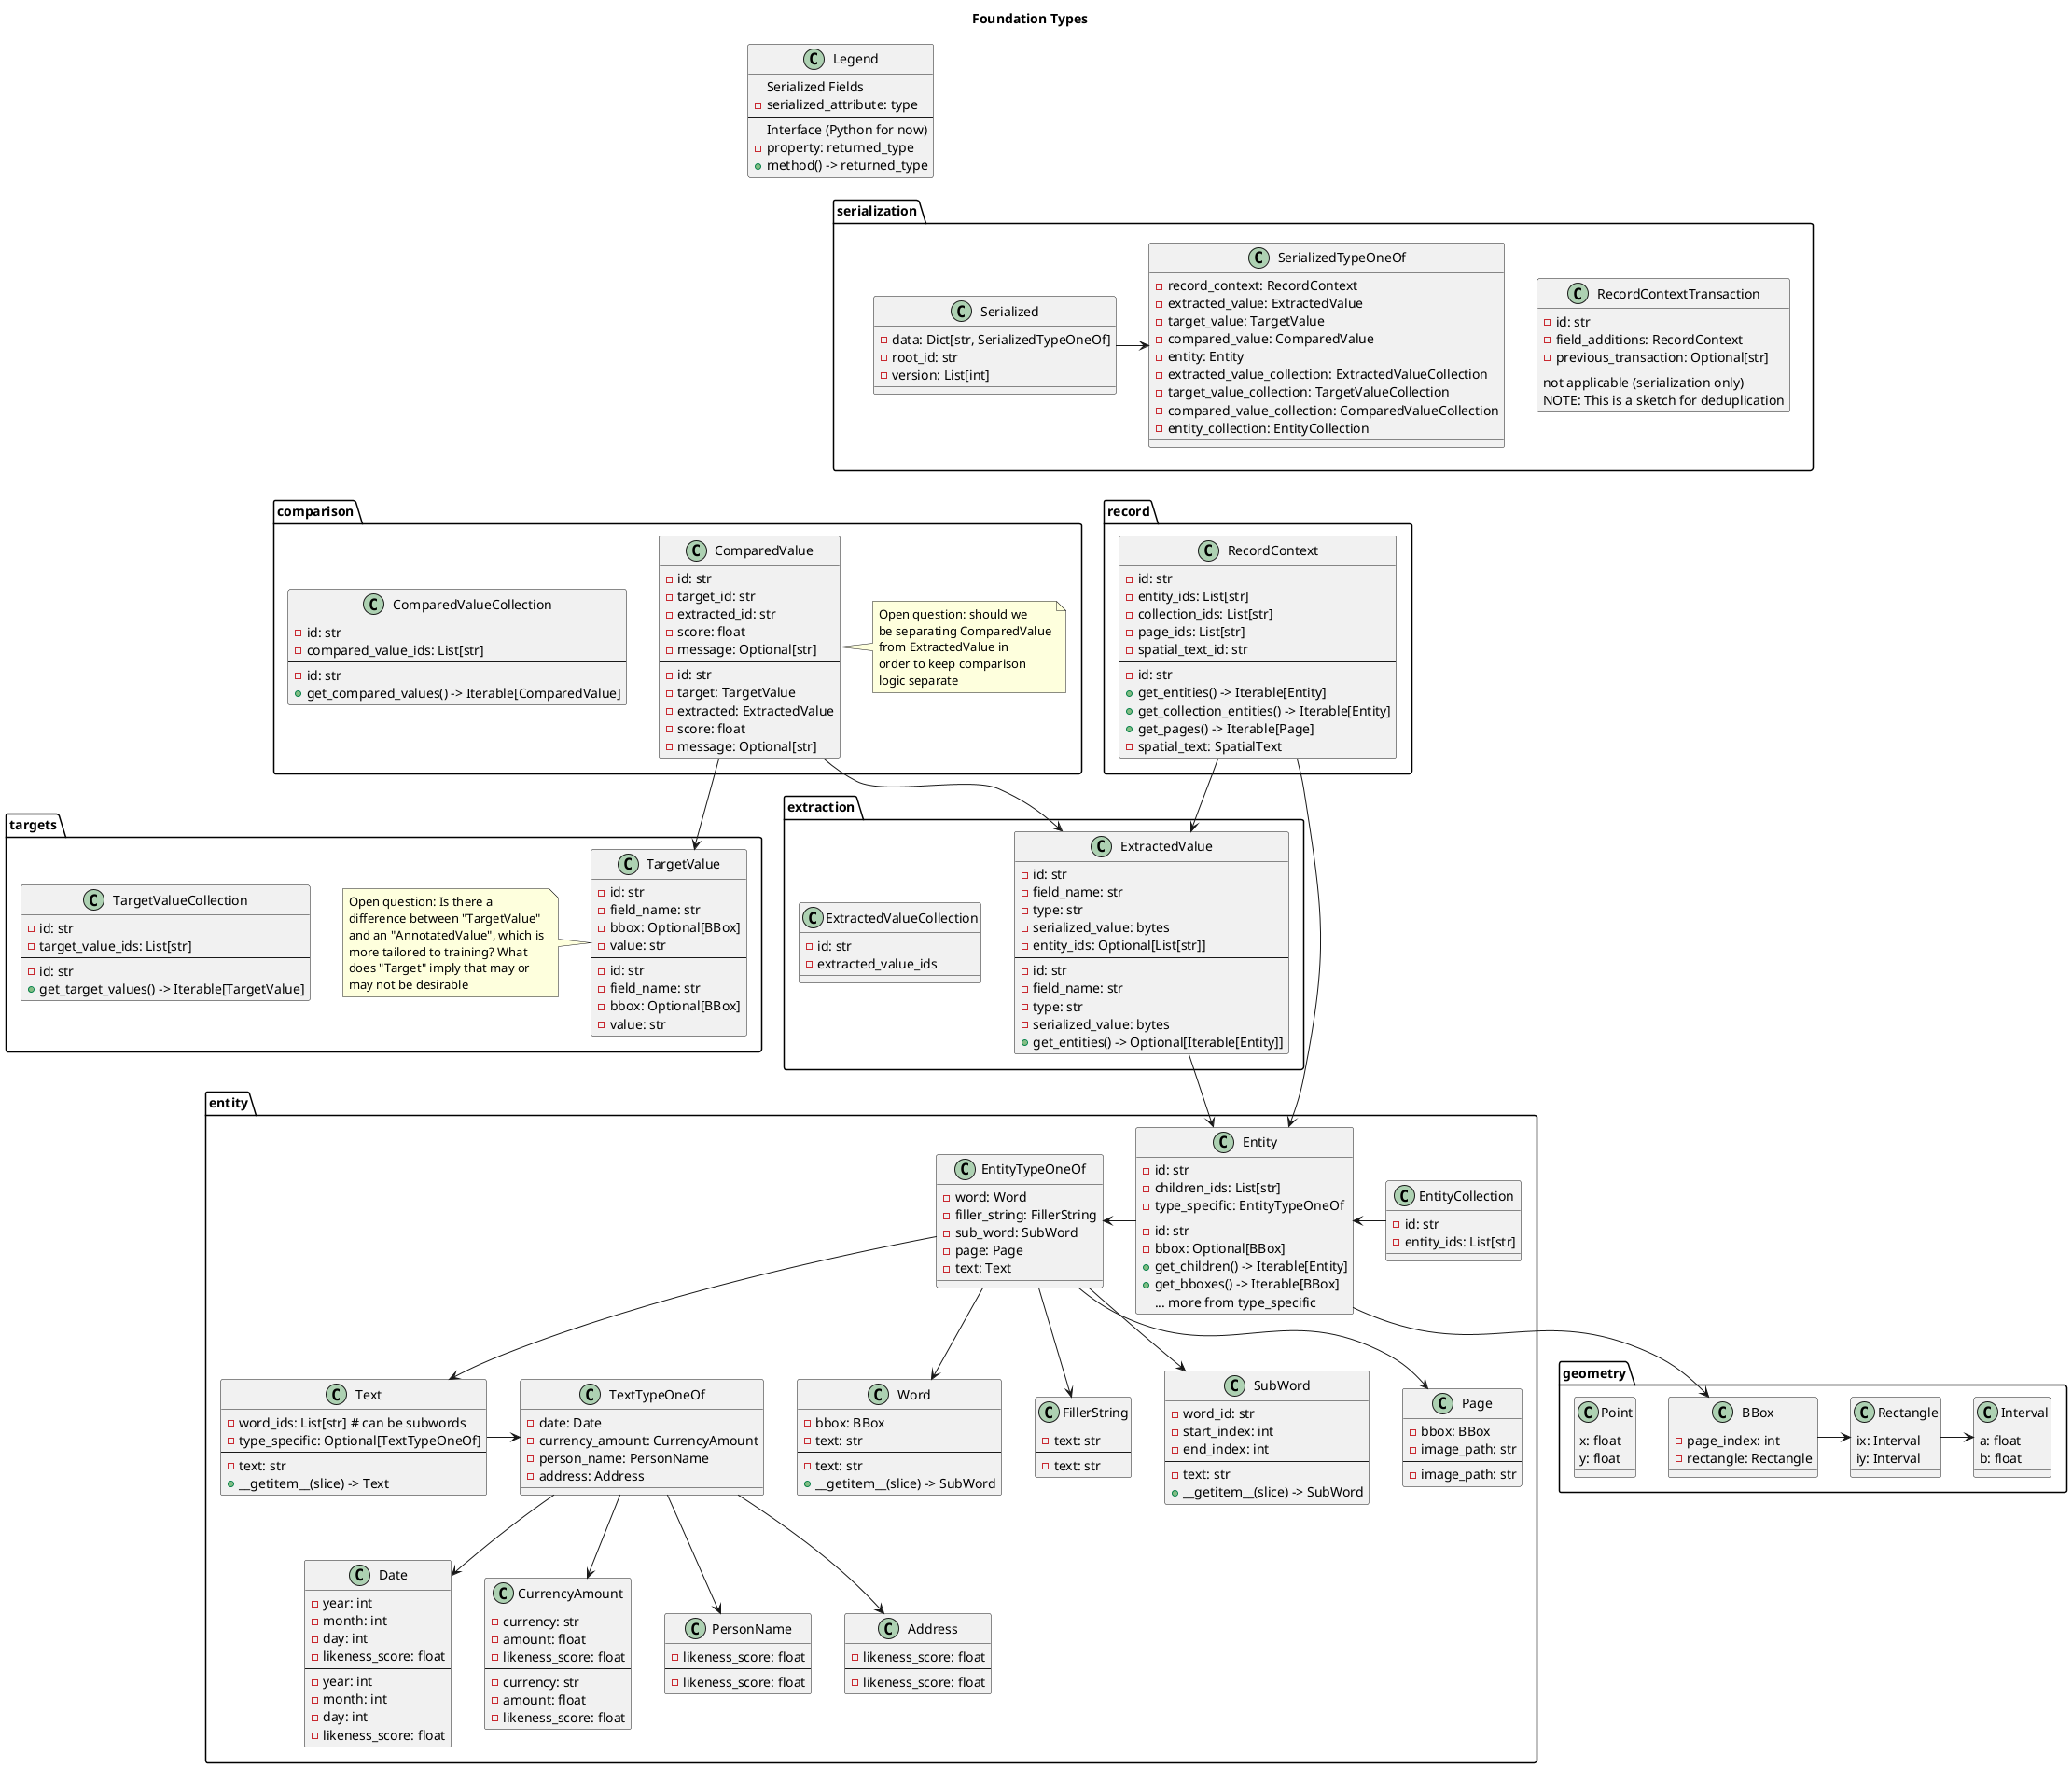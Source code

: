 @startuml

title "Foundation Types"

class Legend {
  Serialized Fields
  - serialized_attribute: type
  ---
  Interface (Python for now)
  - property: returned_type
  + method() -> returned_type
}

package serialization {
  class Serialized {
    - data: Dict[str, SerializedTypeOneOf]
    - root_id: str
    - version: List[int]
  }
  class SerializedTypeOneOf {
    - record_context: RecordContext
    - extracted_value: ExtractedValue
    - target_value: TargetValue
    - compared_value: ComparedValue
    - entity: Entity
    - extracted_value_collection: ExtractedValueCollection
    - target_value_collection: TargetValueCollection
    - compared_value_collection: ComparedValueCollection
    - entity_collection: EntityCollection
  }

  class RecordContextTransaction {
    - id: str
    - field_additions: RecordContext
    - previous_transaction: Optional[str]
    ---
    not applicable (serialization only)
    NOTE: This is a sketch for deduplication
  }
  Serialized -> SerializedTypeOneOf
  SerializedTypeOneOf -[hidden]right- RecordContextTransaction
}

Legend -[hidden]->serialization

package "targets" as targets {
  class TargetValue {
    - id: str
    - field_name: str
    - bbox: Optional[BBox]
    - value: str
    ---
    - id: str
    - field_name: str
    - bbox: Optional[BBox]
    - value: str
  }
  note left of TargetValue {
    Open question: Is there a
    difference between "TargetValue"
    and an "AnnotatedValue", which is
    more tailored to training? What
    does "Target" imply that may or
    may not be desirable
  }
  class TargetValueCollection {
    - id: str
    - target_value_ids: List[str]
    ---
    - id: str
    + get_target_values() -> Iterable[TargetValue]
  }
}

package "comparison" as comparison {
  class ComparedValueCollection {
    - id: str
    - compared_value_ids: List[str]
    ---
    - id: str
    + get_compared_values() -> Iterable[ComparedValue]
  }
  class ComparedValue {
    - id: str
    - target_id: str
    - extracted_id: str
    - score: float
    - message: Optional[str]
    ---
    - id: str
    - target: TargetValue
    - extracted: ExtractedValue
    - score: float
    - message: Optional[str]
  }
  note right of ComparedValue {
    Open question: should we
    be separating ComparedValue
    from ExtractedValue in
    order to keep comparison
    logic separate
  }
}

package "record" as record {
  class RecordContext {
    - id: str
    - entity_ids: List[str]
    - collection_ids: List[str]
    - page_ids: List[str]
    - spatial_text_id: str
    ---
    - id: str
    + get_entities() -> Iterable[Entity]
    + get_collection_entities() -> Iterable[Entity]
    + get_pages() -> Iterable[Page]
    - spatial_text: SpatialText
  }
}

package extraction {
  class ExtractedValue {
    - id: str
    - field_name: str
    - type: str
    - serialized_value: bytes
    - entity_ids: Optional[List[str]]
    ---
    - id: str
    - field_name: str
    - type: str
    - serialized_value: bytes
    + get_entities() -> Optional[Iterable[Entity]]
  }
  class ExtractedValueCollection {
    - id: str
    - extracted_value_ids
  }
}

package entity {
  class Entity {
    - id: str
    - children_ids: List[str]
    - type_specific: EntityTypeOneOf
    ---
    - id: str
    - bbox: Optional[BBox]
    + get_children() -> Iterable[Entity]
    + get_bboxes() -> Iterable[BBox]
    ... more from type_specific
  }

  class EntityCollection {
    - id: str
    - entity_ids: List[str]
  }

  Entity <- EntityCollection

  class EntityTypeOneOf {
    - word: Word
    - filler_string: FillerString
    - sub_word: SubWord
    - page: Page
    - text: Text
  }

  Entity -> EntityTypeOneOf

  class Word {
    - bbox: BBox
    - text: str
    ---
    - text: str
    + __getitem__(slice) -> SubWord
  }
  class FillerString {
    - text: str
    ---
    - text: str
  }
  class SubWord {
    - word_id: str
    - start_index: int
    - end_index: int
    ---
    - text: str
    + __getitem__(slice) -> SubWord
  }
  class Page {
    - bbox: BBox
    - image_path: str
    ---
    - image_path: str
  }
  class Text {
    - word_ids: List[str] # can be subwords
    - type_specific: Optional[TextTypeOneOf]
    ---
    - text: str
    + __getitem__(slice) -> Text
  }
  class TextTypeOneOf {
    - date: Date
    - currency_amount: CurrencyAmount
    - person_name: PersonName
    - address: Address
  }
  Text -> TextTypeOneOf
  EntityTypeOneOf --> Word
  EntityTypeOneOf --> FillerString
  EntityTypeOneOf --> SubWord
  EntityTypeOneOf --> Page
  EntityTypeOneOf --> Text

  class Date {
    - year: int
    - month: int
    - day: int
    - likeness_score: float
    ---
    - year: int
    - month: int
    - day: int
    - likeness_score: float
  }
  class CurrencyAmount {
    - currency: str
    - amount: float
    - likeness_score: float
    ---
    - currency: str
    - amount: float
    - likeness_score: float
  }
  class PersonName {
    - likeness_score: float
    ---
    - likeness_score: float
  }
  class Address {
    - likeness_score: float
    ---
    - likeness_score: float
  }
  TextTypeOneOf --> Date
  TextTypeOneOf --> CurrencyAmount
  TextTypeOneOf --> PersonName
  TextTypeOneOf --> Address
}

package geometry {
  class Interval {
    a: float
    b: float
  }
  class Point {
    x: float
    y: float
  }
  class Rectangle {
    ix: Interval
    iy: Interval
  }
  class BBox {
    - page_index: int
    - rectangle: Rectangle
  }
  BBox -> Rectangle
  Rectangle -> Interval
}


ComparedValue --> TargetValue

Entity --> BBox
ExtractedValue --> Entity
ComparedValue --> ExtractedValue

RecordContext --> ExtractedValue
RecordContext --> Entity

Serialized -[hidden]-> RecordContext
Serialized -[hidden]-> ComparedValue

@enduml